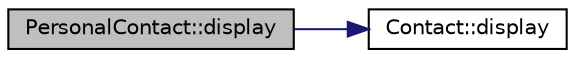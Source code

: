 digraph "PersonalContact::display"
{
  edge [fontname="Helvetica",fontsize="10",labelfontname="Helvetica",labelfontsize="10"];
  node [fontname="Helvetica",fontsize="10",shape=record];
  rankdir="LR";
  Node1 [label="PersonalContact::display",height=0.2,width=0.4,color="black", fillcolor="grey75", style="filled", fontcolor="black"];
  Node1 -> Node2 [color="midnightblue",fontsize="10",style="solid",fontname="Helvetica"];
  Node2 [label="Contact::display",height=0.2,width=0.4,color="black", fillcolor="white", style="filled",URL="$classContact.html#a1a7b491fba3111a679bfae344d75d19d"];
}
